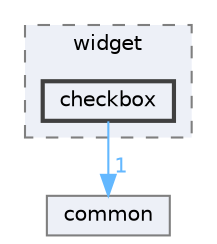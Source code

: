 digraph "C:/microchip/harmony3/gfx/middleware/legato/library/src/gfx/legato/widget/checkbox"
{
 // INTERACTIVE_SVG=YES
 // LATEX_PDF_SIZE
  bgcolor="transparent";
  edge [fontname=Helvetica,fontsize=10,labelfontname=Helvetica,labelfontsize=10];
  node [fontname=Helvetica,fontsize=10,shape=box,height=0.2,width=0.4];
  compound=true
  subgraph clusterdir_139e39c2cbbb9c4d4856e374ea12d038 {
    graph [ bgcolor="#edf0f7", pencolor="grey50", label="widget", fontname=Helvetica,fontsize=10 style="filled,dashed", URL="dir_139e39c2cbbb9c4d4856e374ea12d038.html",tooltip=""]
  dir_61f791b9ac0c8883b32c7e177d9c9769 [label="checkbox", fillcolor="#edf0f7", color="grey25", style="filled,bold", URL="dir_61f791b9ac0c8883b32c7e177d9c9769.html",tooltip=""];
  }
  dir_b3f224f181338695a4734ca3080f2eb5 [label="common", fillcolor="#edf0f7", color="grey50", style="filled", URL="dir_b3f224f181338695a4734ca3080f2eb5.html",tooltip=""];
  dir_61f791b9ac0c8883b32c7e177d9c9769->dir_b3f224f181338695a4734ca3080f2eb5 [headlabel="1", labeldistance=1.5 headhref="dir_000007_000011.html" color="steelblue1" fontcolor="steelblue1"];
}

